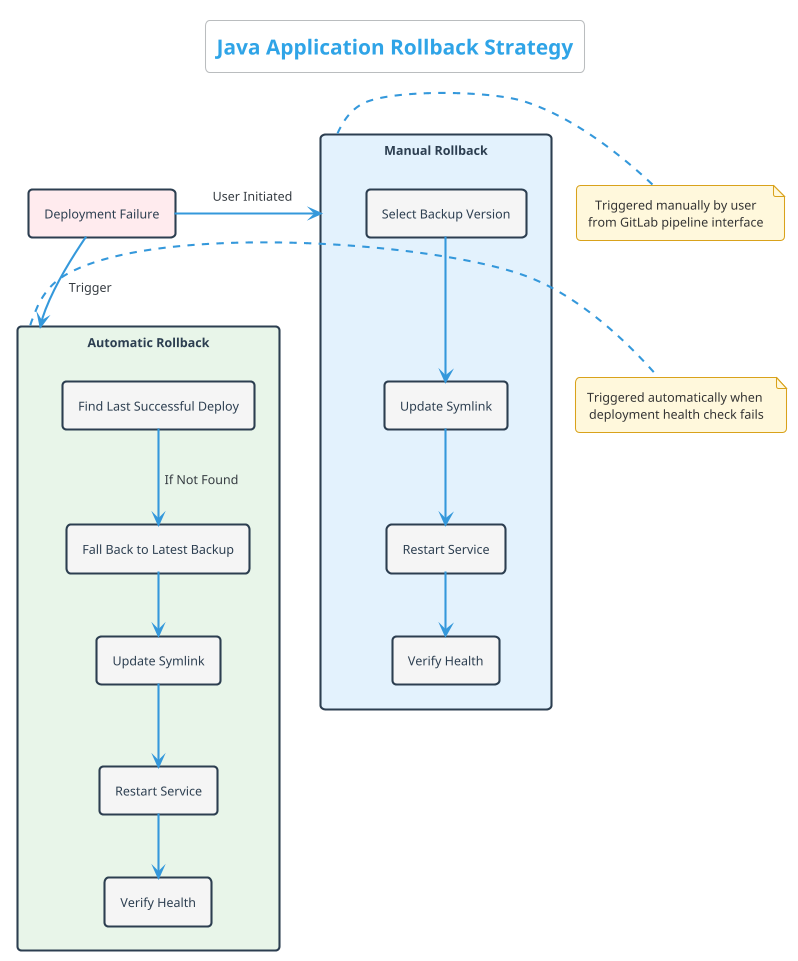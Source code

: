 @startuml Rollback Strategy
!theme cerulean
skinparam backgroundColor white
skinparam defaultTextAlignment center

title Java Application Rollback Strategy

skinparam rectangle {
  BackgroundColor #f5f5f5
  BorderColor #2c3e50
  FontColor #2c3e50
  BorderThickness 2
  Shadowing false
}

skinparam arrow {
  Color #3498db
  Thickness 2
}

skinparam note {
  BackgroundColor #fff8dc
  BorderColor #d9a21b
  FontColor #333333
}

rectangle "Deployment Failure" as failure #ffebee

rectangle "Automatic Rollback" as auto #e8f5e9 {
  rectangle "Find Last Successful Deploy" as last_deploy
  rectangle "Fall Back to Latest Backup" as latest_backup
  rectangle "Update Symlink" as update_symlink_auto
  rectangle "Restart Service" as restart_auto
  rectangle "Verify Health" as health_auto
}

rectangle "Manual Rollback" as manual #e3f2fd {
  rectangle "Select Backup Version" as select_backup
  rectangle "Update Symlink" as update_symlink_manual
  rectangle "Restart Service" as restart_manual
  rectangle "Verify Health" as health_manual
}

failure -down-> auto : Trigger
failure -right-> manual : User Initiated

last_deploy -down-> latest_backup : If Not Found
latest_backup -down-> update_symlink_auto
update_symlink_auto -down-> restart_auto
restart_auto -down-> health_auto

select_backup -down-> update_symlink_manual
update_symlink_manual -down-> restart_manual
restart_manual -down-> health_manual

note right of auto
  Triggered automatically when 
  deployment health check fails
end note

note right of manual
  Triggered manually by user
  from GitLab pipeline interface
end note

@enduml
